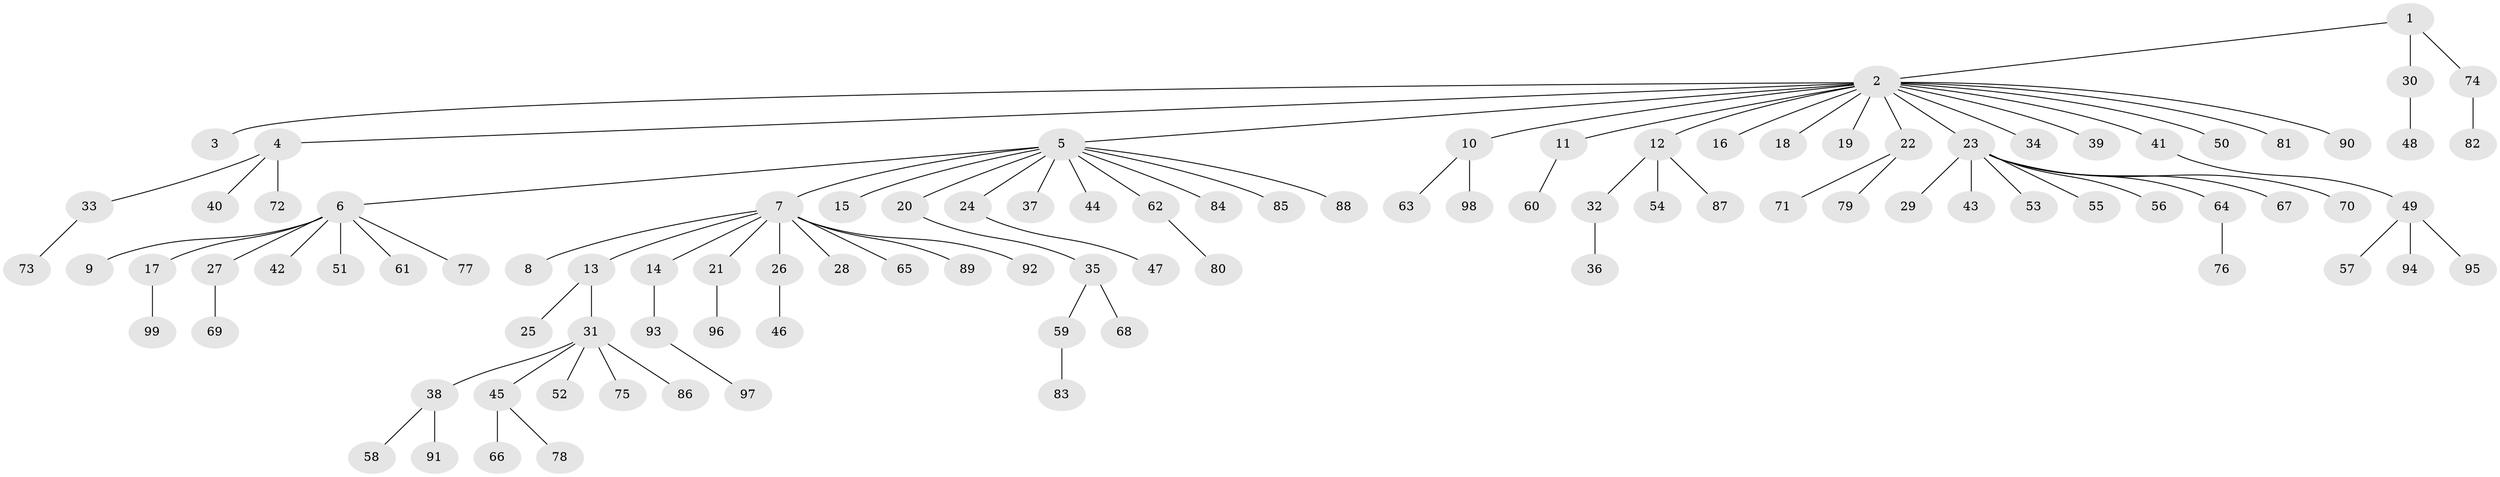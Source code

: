 // coarse degree distribution, {3: 0.1, 8: 0.03333333333333333, 2: 0.26666666666666666, 5: 0.03333333333333333, 4: 0.03333333333333333, 1: 0.5333333333333333}
// Generated by graph-tools (version 1.1) at 2025/50/03/04/25 22:50:09]
// undirected, 99 vertices, 98 edges
graph export_dot {
  node [color=gray90,style=filled];
  1;
  2;
  3;
  4;
  5;
  6;
  7;
  8;
  9;
  10;
  11;
  12;
  13;
  14;
  15;
  16;
  17;
  18;
  19;
  20;
  21;
  22;
  23;
  24;
  25;
  26;
  27;
  28;
  29;
  30;
  31;
  32;
  33;
  34;
  35;
  36;
  37;
  38;
  39;
  40;
  41;
  42;
  43;
  44;
  45;
  46;
  47;
  48;
  49;
  50;
  51;
  52;
  53;
  54;
  55;
  56;
  57;
  58;
  59;
  60;
  61;
  62;
  63;
  64;
  65;
  66;
  67;
  68;
  69;
  70;
  71;
  72;
  73;
  74;
  75;
  76;
  77;
  78;
  79;
  80;
  81;
  82;
  83;
  84;
  85;
  86;
  87;
  88;
  89;
  90;
  91;
  92;
  93;
  94;
  95;
  96;
  97;
  98;
  99;
  1 -- 2;
  1 -- 30;
  1 -- 74;
  2 -- 3;
  2 -- 4;
  2 -- 5;
  2 -- 10;
  2 -- 11;
  2 -- 12;
  2 -- 16;
  2 -- 18;
  2 -- 19;
  2 -- 22;
  2 -- 23;
  2 -- 34;
  2 -- 39;
  2 -- 41;
  2 -- 50;
  2 -- 81;
  2 -- 90;
  4 -- 33;
  4 -- 40;
  4 -- 72;
  5 -- 6;
  5 -- 7;
  5 -- 15;
  5 -- 20;
  5 -- 24;
  5 -- 37;
  5 -- 44;
  5 -- 62;
  5 -- 84;
  5 -- 85;
  5 -- 88;
  6 -- 9;
  6 -- 17;
  6 -- 27;
  6 -- 42;
  6 -- 51;
  6 -- 61;
  6 -- 77;
  7 -- 8;
  7 -- 13;
  7 -- 14;
  7 -- 21;
  7 -- 26;
  7 -- 28;
  7 -- 65;
  7 -- 89;
  7 -- 92;
  10 -- 63;
  10 -- 98;
  11 -- 60;
  12 -- 32;
  12 -- 54;
  12 -- 87;
  13 -- 25;
  13 -- 31;
  14 -- 93;
  17 -- 99;
  20 -- 35;
  21 -- 96;
  22 -- 71;
  22 -- 79;
  23 -- 29;
  23 -- 43;
  23 -- 53;
  23 -- 55;
  23 -- 56;
  23 -- 64;
  23 -- 67;
  23 -- 70;
  24 -- 47;
  26 -- 46;
  27 -- 69;
  30 -- 48;
  31 -- 38;
  31 -- 45;
  31 -- 52;
  31 -- 75;
  31 -- 86;
  32 -- 36;
  33 -- 73;
  35 -- 59;
  35 -- 68;
  38 -- 58;
  38 -- 91;
  41 -- 49;
  45 -- 66;
  45 -- 78;
  49 -- 57;
  49 -- 94;
  49 -- 95;
  59 -- 83;
  62 -- 80;
  64 -- 76;
  74 -- 82;
  93 -- 97;
}
